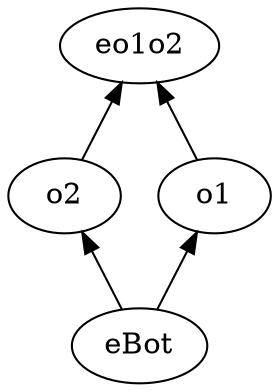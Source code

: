 strict digraph reduction_s {
	rankdir=BT
	eBot
	eo1o2
	o2
	o1
	o2 -> eo1o2
	o1 -> eo1o2
	eBot -> o2
	eBot -> o1
}
